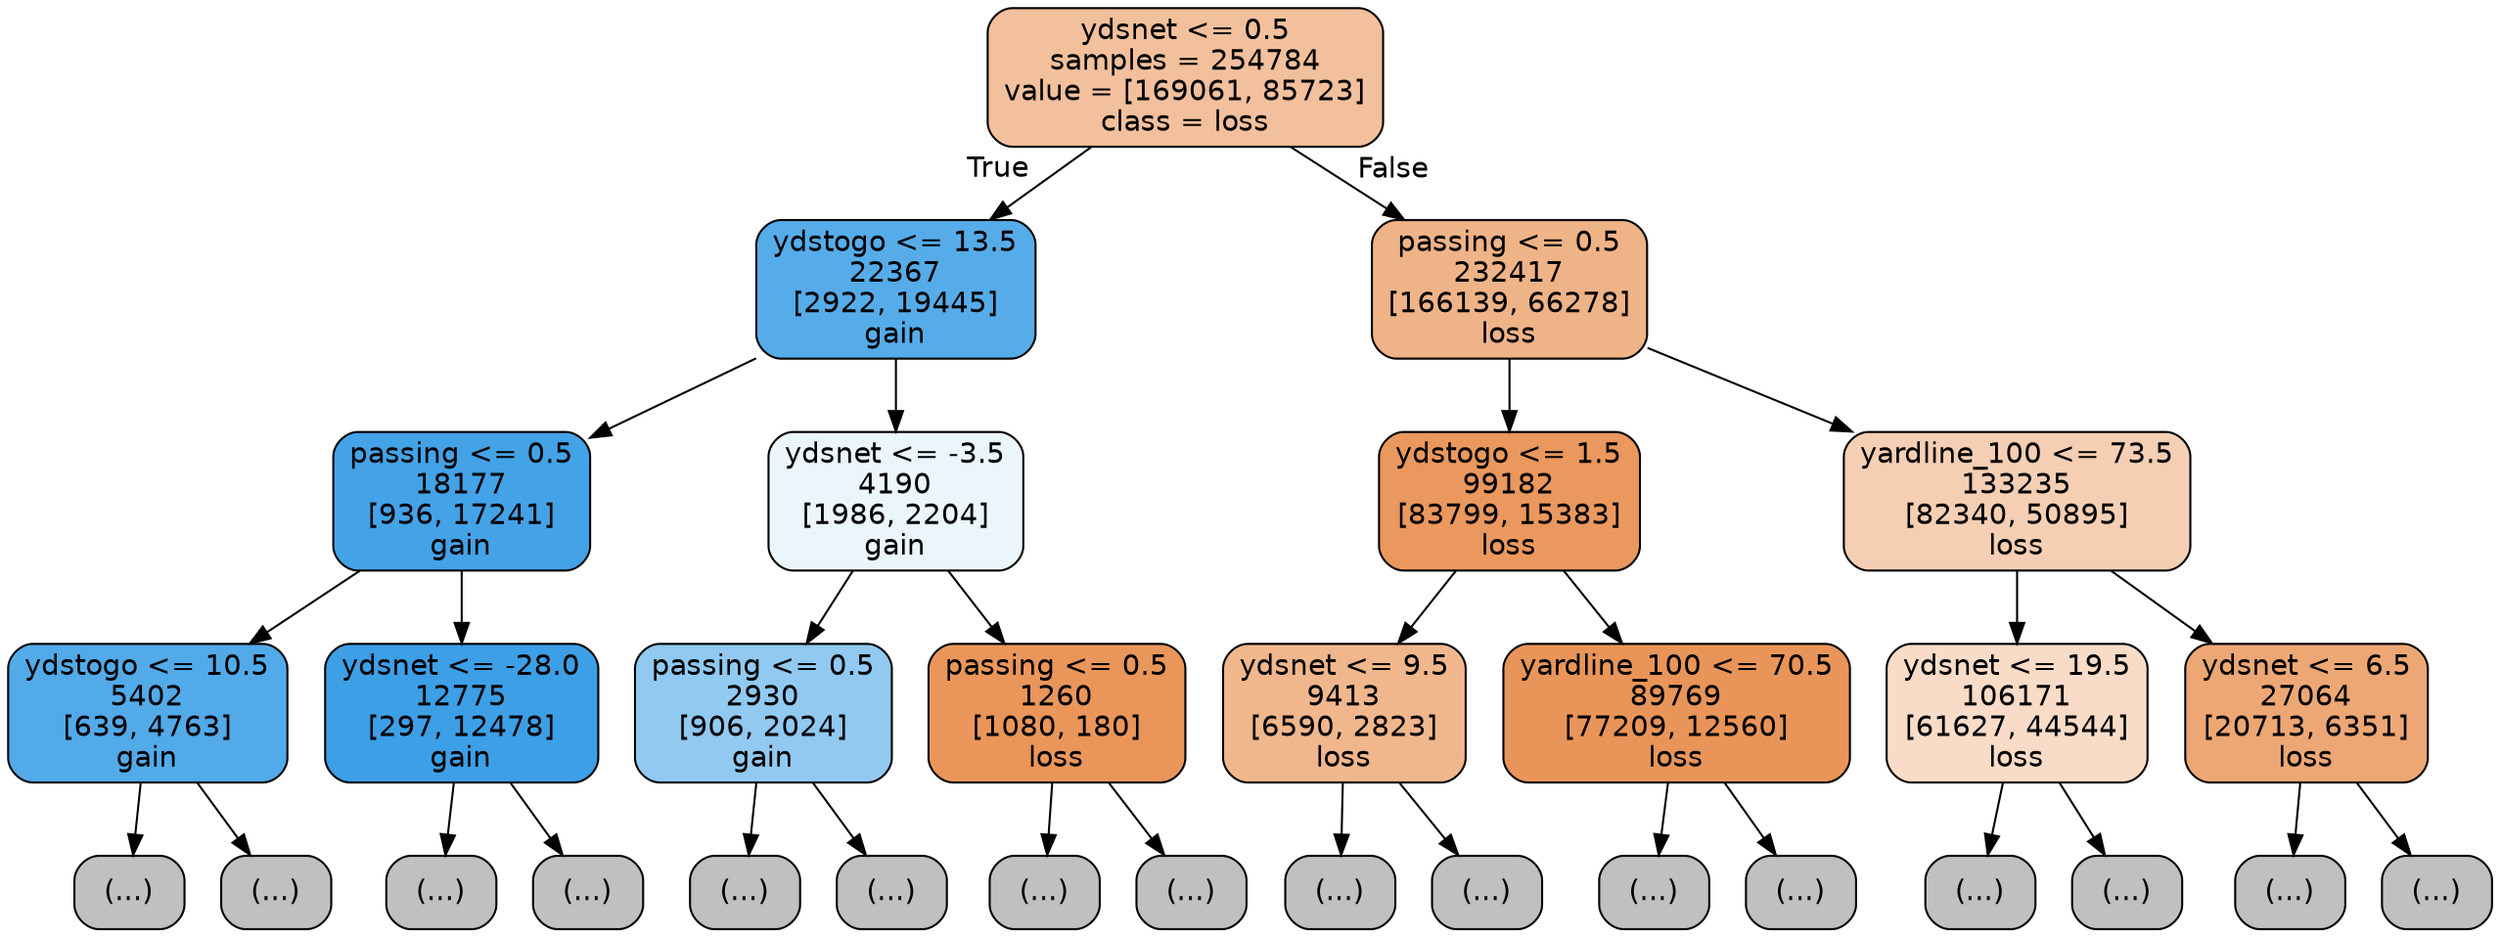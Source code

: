 digraph Tree {
node [shape=box, style="filled, rounded", color="black", fontname=helvetica] ;
edge [fontname=helvetica] ;
0 [label="ydsnet <= 0.5\nsamples = 254784\nvalue = [169061, 85723]\nclass = loss", fillcolor="#e581397e"] ;
1 [label="ydstogo <= 13.5\n22367\n[2922, 19445]\ngain", fillcolor="#399de5d9"] ;
0 -> 1 [labeldistance=2.5, labelangle=45, headlabel="True"] ;
2 [label="passing <= 0.5\n18177\n[936, 17241]\ngain", fillcolor="#399de5f1"] ;
1 -> 2 ;
3 [label="ydstogo <= 10.5\n5402\n[639, 4763]\ngain", fillcolor="#399de5dd"] ;
2 -> 3 ;
4 [label="(...)", fillcolor="#C0C0C0"] ;
3 -> 4 ;
231 [label="(...)", fillcolor="#C0C0C0"] ;
3 -> 231 ;
282 [label="ydsnet <= -28.0\n12775\n[297, 12478]\ngain", fillcolor="#399de5f9"] ;
2 -> 282 ;
283 [label="(...)", fillcolor="#C0C0C0"] ;
282 -> 283 ;
292 [label="(...)", fillcolor="#C0C0C0"] ;
282 -> 292 ;
515 [label="ydsnet <= -3.5\n4190\n[1986, 2204]\ngain", fillcolor="#399de519"] ;
1 -> 515 ;
516 [label="passing <= 0.5\n2930\n[906, 2024]\ngain", fillcolor="#399de58d"] ;
515 -> 516 ;
517 [label="(...)", fillcolor="#C0C0C0"] ;
516 -> 517 ;
642 [label="(...)", fillcolor="#C0C0C0"] ;
516 -> 642 ;
877 [label="passing <= 0.5\n1260\n[1080, 180]\nloss", fillcolor="#e58139d4"] ;
515 -> 877 ;
878 [label="(...)", fillcolor="#C0C0C0"] ;
877 -> 878 ;
947 [label="(...)", fillcolor="#C0C0C0"] ;
877 -> 947 ;
1106 [label="passing <= 0.5\n232417\n[166139, 66278]\nloss", fillcolor="#e5813999"] ;
0 -> 1106 [labeldistance=2.5, labelangle=-45, headlabel="False"] ;
1107 [label="ydstogo <= 1.5\n99182\n[83799, 15383]\nloss", fillcolor="#e58139d0"] ;
1106 -> 1107 ;
1108 [label="ydsnet <= 9.5\n9413\n[6590, 2823]\nloss", fillcolor="#e5813992"] ;
1107 -> 1108 ;
1109 [label="(...)", fillcolor="#C0C0C0"] ;
1108 -> 1109 ;
1220 [label="(...)", fillcolor="#C0C0C0"] ;
1108 -> 1220 ;
1529 [label="yardline_100 <= 70.5\n89769\n[77209, 12560]\nloss", fillcolor="#e58139d6"] ;
1107 -> 1529 ;
1530 [label="(...)", fillcolor="#C0C0C0"] ;
1529 -> 1530 ;
1985 [label="(...)", fillcolor="#C0C0C0"] ;
1529 -> 1985 ;
2272 [label="yardline_100 <= 73.5\n133235\n[82340, 50895]\nloss", fillcolor="#e5813961"] ;
1106 -> 2272 ;
2273 [label="ydsnet <= 19.5\n106171\n[61627, 44544]\nloss", fillcolor="#e5813947"] ;
2272 -> 2273 ;
2274 [label="(...)", fillcolor="#C0C0C0"] ;
2273 -> 2274 ;
2729 [label="(...)", fillcolor="#C0C0C0"] ;
2273 -> 2729 ;
3208 [label="ydsnet <= 6.5\n27064\n[20713, 6351]\nloss", fillcolor="#e58139b1"] ;
2272 -> 3208 ;
3209 [label="(...)", fillcolor="#C0C0C0"] ;
3208 -> 3209 ;
3508 [label="(...)", fillcolor="#C0C0C0"] ;
3208 -> 3508 ;
}